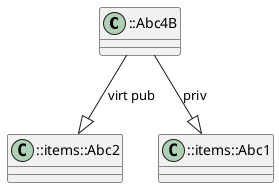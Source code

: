 @startuml

class "::Abc4B" as item_0
class "::items::Abc2" as item_1
class "::items::Abc1" as item_2

' ::Abc4B --|> ::items::Abc2
item_0 --|> item_1: "virt pub"
' ::Abc4B --|> ::items::Abc1
item_0 --|> item_2: "priv"

@enduml

